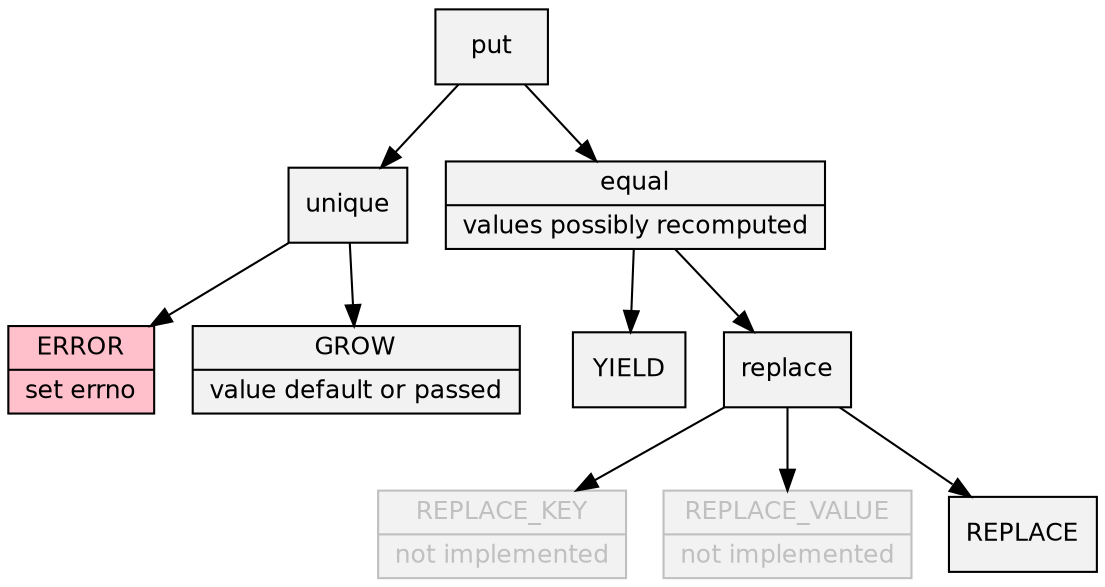 digraph {
	graph [truecolor=true, bgcolor=transparent];
	node [shape=record, style=filled, fillcolor=Grey95];
	fontname = "Bitstream Vera Sans";
	fontsize = 12;
	node [fontname = "Bitstream Vera Sans", fontsize = 12];
	edge [fontname = "Bitstream Vera Sans" fontsize = 12];
	put;
	put -> unique;
	unique -> error;
	unique -> grow;
	put -> equal;
	equal -> yield;
	equal -> replace;
	replace -> key;
	replace -> value;
	replace -> both;
	error [label="{ERROR|set errno}", fillcolor="Pink"];
	equal [label="{equal|values possibly recomputed}"];
	grow [label="{GROW|value default or passed}"];
	yield [label="YIELD"];
	key [label="{REPLACE_KEY|not implemented}", color=Grey, fontcolor=Grey];
	value [label="{REPLACE_VALUE|not implemented}", color=Grey, fontcolor=Grey];
	both [label="REPLACE"];
}
